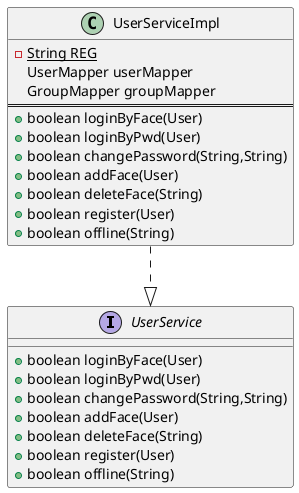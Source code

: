 @startuml
'https://plantuml.com/class-diagram



interface UserService{

+boolean loginByFace(User)
+boolean loginByPwd(User)
+boolean changePassword(String,String)
+boolean addFace(User)
+boolean deleteFace(String)
+boolean register(User)
+boolean offline(String)

}

class UserServiceImpl {
-{static}String REG
UserMapper userMapper
GroupMapper groupMapper
==
+boolean loginByFace(User)
+boolean loginByPwd(User)
+boolean changePassword(String,String)
+boolean addFace(User)
+boolean deleteFace(String)
+boolean register(User)
+boolean offline(String)
}

UserServiceImpl ..|> UserService
@enduml